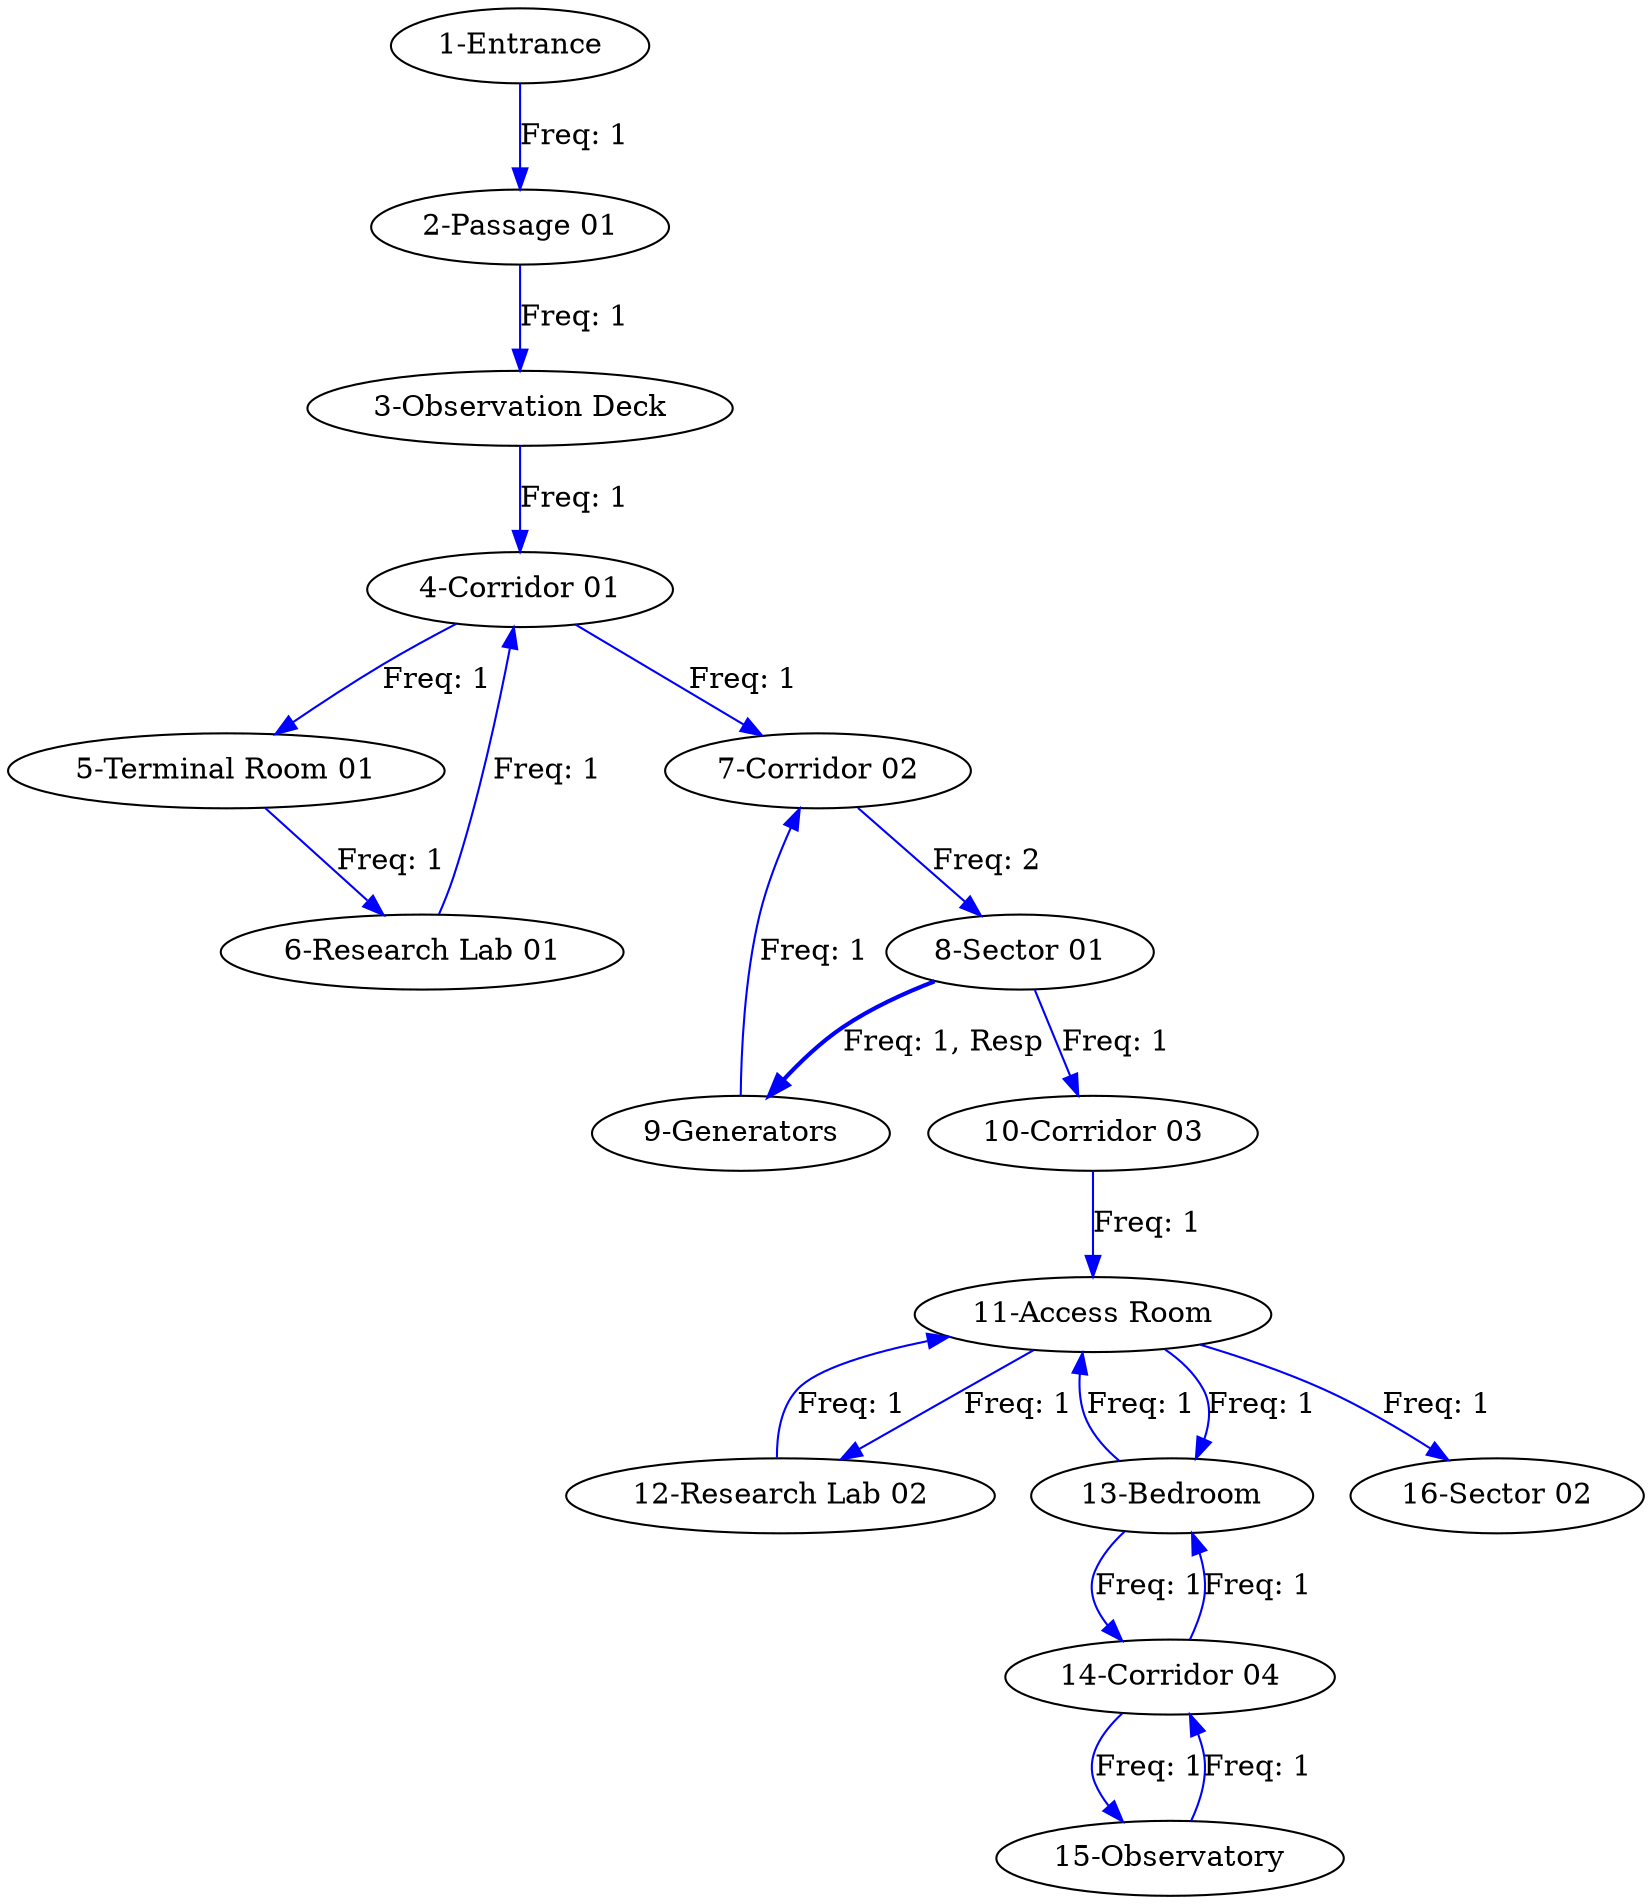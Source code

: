 // ['Gats Test 1']
digraph {
	Entrance [label="1-Entrance"]
	"Passage 01" [label="2-Passage 01"]
	"Observation Deck" [label="3-Observation Deck"]
	"Corridor 01" [label="4-Corridor 01"]
	"Terminal Room 01" [label="5-Terminal Room 01"]
	"Research Lab 01" [label="6-Research Lab 01"]
	"Corridor 02" [label="7-Corridor 02"]
	"Sector 01" [label="8-Sector 01"]
	Generators [label="9-Generators"]
	"Corridor 03" [label="10-Corridor 03"]
	"Access Room" [label="11-Access Room"]
	"Research Lab 02" [label="12-Research Lab 02"]
	Bedroom [label="13-Bedroom"]
	"Corridor 04" [label="14-Corridor 04"]
	Observatory [label="15-Observatory"]
	"Sector 02" [label="16-Sector 02"]
	Entrance -> "Passage 01" [label="Freq: 1" color=blue constraint=true]
	"Passage 01" -> "Observation Deck" [label="Freq: 1" color=blue constraint=true]
	"Observation Deck" -> "Corridor 01" [label="Freq: 1" color=blue constraint=true]
	"Corridor 01" -> "Terminal Room 01" [label="Freq: 1" color=blue constraint=true]
	"Terminal Room 01" -> "Research Lab 01" [label="Freq: 1" color=blue constraint=true]
	"Research Lab 01" -> "Corridor 01" [label="Freq: 1" color=blue constraint=true]
	"Corridor 01" -> "Corridor 02" [label="Freq: 1" color=blue constraint=true]
	"Corridor 02" -> "Sector 01" [label="Freq: 2" color=blue constraint=true]
	"Sector 01" -> Generators [label="Freq: 1, Resp" color=blue constraint=true style=bold]
	Generators -> "Corridor 02" [label="Freq: 1" color=blue constraint=true]
	"Sector 01" -> "Corridor 03" [label="Freq: 1" color=blue constraint=true]
	"Corridor 03" -> "Access Room" [label="Freq: 1" color=blue constraint=true]
	"Access Room" -> "Research Lab 02" [label="Freq: 1" color=blue constraint=true]
	"Research Lab 02" -> "Access Room" [label="Freq: 1" color=blue constraint=true]
	"Access Room" -> Bedroom [label="Freq: 1" color=blue constraint=true]
	Bedroom -> "Corridor 04" [label="Freq: 1" color=blue constraint=true]
	"Corridor 04" -> Observatory [label="Freq: 1" color=blue constraint=true]
	Observatory -> "Corridor 04" [label="Freq: 1" color=blue constraint=true]
	"Corridor 04" -> Bedroom [label="Freq: 1" color=blue constraint=true]
	Bedroom -> "Access Room" [label="Freq: 1" color=blue constraint=true]
	"Access Room" -> "Sector 02" [label="Freq: 1" color=blue constraint=true]
}
